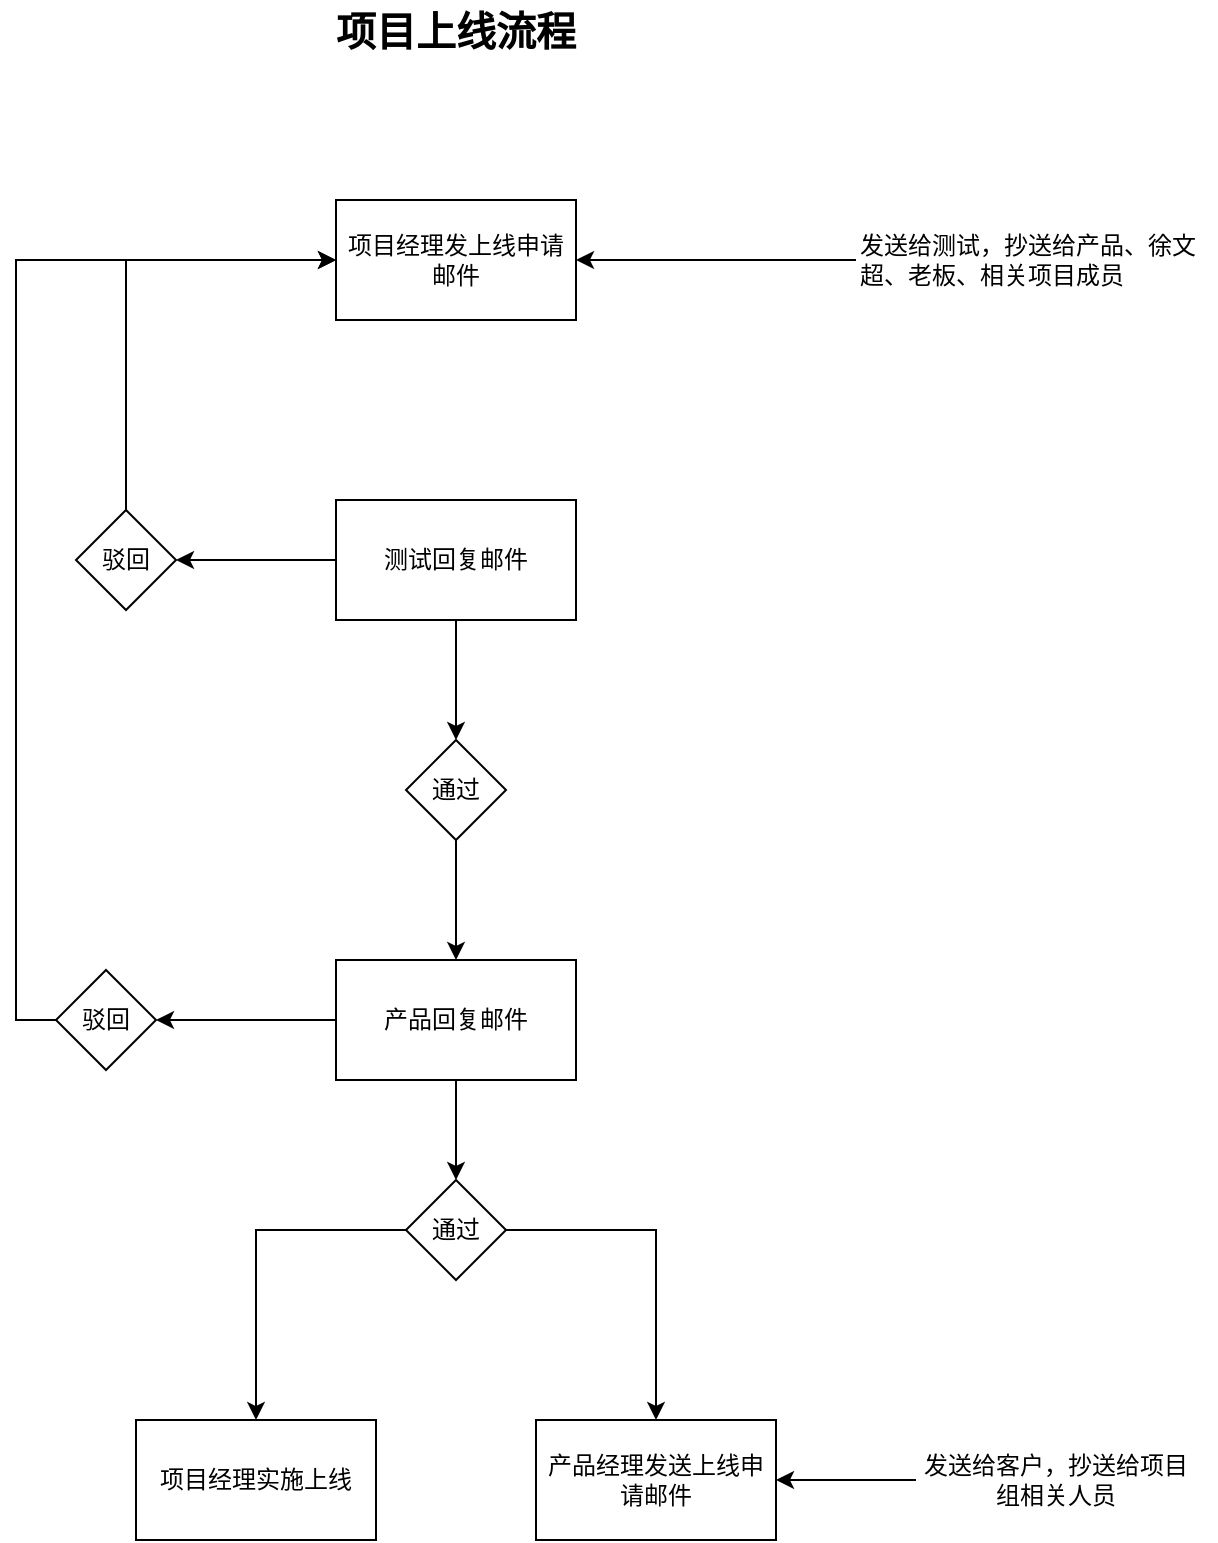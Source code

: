 <mxfile version="14.8.3" type="github">
  <diagram id="eo_N5ZzQ6U1ROaBjfXmw" name="第 1 页">
    <mxGraphModel dx="1422" dy="762" grid="1" gridSize="10" guides="1" tooltips="1" connect="1" arrows="1" fold="1" page="1" pageScale="1" pageWidth="827" pageHeight="1169" math="0" shadow="0">
      <root>
        <mxCell id="0" />
        <mxCell id="1" parent="0" />
        <mxCell id="4z9MTvA88N5O7Y9jOaXC-1" value="项目经理发上线申请邮件" style="rounded=0;whiteSpace=wrap;html=1;" vertex="1" parent="1">
          <mxGeometry x="340" y="120" width="120" height="60" as="geometry" />
        </mxCell>
        <mxCell id="4z9MTvA88N5O7Y9jOaXC-2" value="项目上线流程" style="text;html=1;strokeColor=none;fillColor=none;align=center;verticalAlign=middle;whiteSpace=wrap;rounded=0;fontStyle=1;fontSize=20;" vertex="1" parent="1">
          <mxGeometry x="320" y="20" width="160" height="30" as="geometry" />
        </mxCell>
        <mxCell id="4z9MTvA88N5O7Y9jOaXC-4" style="edgeStyle=orthogonalEdgeStyle;rounded=0;orthogonalLoop=1;jettySize=auto;html=1;fontSize=12;" edge="1" parent="1" source="4z9MTvA88N5O7Y9jOaXC-3" target="4z9MTvA88N5O7Y9jOaXC-1">
          <mxGeometry relative="1" as="geometry" />
        </mxCell>
        <mxCell id="4z9MTvA88N5O7Y9jOaXC-3" value="发送给测试，抄送给产品、徐文超、老板、相关项目成员" style="text;html=1;strokeColor=none;fillColor=none;align=left;verticalAlign=middle;whiteSpace=wrap;rounded=0;fontSize=12;" vertex="1" parent="1">
          <mxGeometry x="600" y="125" width="180" height="50" as="geometry" />
        </mxCell>
        <mxCell id="4z9MTvA88N5O7Y9jOaXC-8" style="edgeStyle=orthogonalEdgeStyle;rounded=0;orthogonalLoop=1;jettySize=auto;html=1;entryX=1;entryY=0.5;entryDx=0;entryDy=0;fontSize=12;" edge="1" parent="1" source="4z9MTvA88N5O7Y9jOaXC-5" target="4z9MTvA88N5O7Y9jOaXC-6">
          <mxGeometry relative="1" as="geometry" />
        </mxCell>
        <mxCell id="4z9MTvA88N5O7Y9jOaXC-10" style="edgeStyle=orthogonalEdgeStyle;rounded=0;orthogonalLoop=1;jettySize=auto;html=1;entryX=0.5;entryY=0;entryDx=0;entryDy=0;fontSize=12;" edge="1" parent="1" source="4z9MTvA88N5O7Y9jOaXC-5" target="4z9MTvA88N5O7Y9jOaXC-9">
          <mxGeometry relative="1" as="geometry" />
        </mxCell>
        <mxCell id="4z9MTvA88N5O7Y9jOaXC-5" value="测试回复邮件" style="rounded=0;whiteSpace=wrap;html=1;fontSize=12;align=center;" vertex="1" parent="1">
          <mxGeometry x="340" y="270" width="120" height="60" as="geometry" />
        </mxCell>
        <mxCell id="4z9MTvA88N5O7Y9jOaXC-7" style="edgeStyle=orthogonalEdgeStyle;rounded=0;orthogonalLoop=1;jettySize=auto;html=1;entryX=0;entryY=0.5;entryDx=0;entryDy=0;fontSize=12;" edge="1" parent="1" source="4z9MTvA88N5O7Y9jOaXC-6" target="4z9MTvA88N5O7Y9jOaXC-1">
          <mxGeometry relative="1" as="geometry">
            <Array as="points">
              <mxPoint x="235" y="150" />
            </Array>
          </mxGeometry>
        </mxCell>
        <mxCell id="4z9MTvA88N5O7Y9jOaXC-6" value="驳回" style="rhombus;whiteSpace=wrap;html=1;fontSize=12;align=center;" vertex="1" parent="1">
          <mxGeometry x="210" y="275" width="50" height="50" as="geometry" />
        </mxCell>
        <mxCell id="4z9MTvA88N5O7Y9jOaXC-12" style="edgeStyle=orthogonalEdgeStyle;rounded=0;orthogonalLoop=1;jettySize=auto;html=1;fontSize=12;" edge="1" parent="1" source="4z9MTvA88N5O7Y9jOaXC-9" target="4z9MTvA88N5O7Y9jOaXC-11">
          <mxGeometry relative="1" as="geometry" />
        </mxCell>
        <mxCell id="4z9MTvA88N5O7Y9jOaXC-9" value="通过" style="rhombus;whiteSpace=wrap;html=1;fontSize=12;align=center;" vertex="1" parent="1">
          <mxGeometry x="375" y="390" width="50" height="50" as="geometry" />
        </mxCell>
        <mxCell id="4z9MTvA88N5O7Y9jOaXC-15" style="edgeStyle=orthogonalEdgeStyle;rounded=0;orthogonalLoop=1;jettySize=auto;html=1;entryX=1;entryY=0.5;entryDx=0;entryDy=0;fontSize=12;" edge="1" parent="1" source="4z9MTvA88N5O7Y9jOaXC-11" target="4z9MTvA88N5O7Y9jOaXC-13">
          <mxGeometry relative="1" as="geometry" />
        </mxCell>
        <mxCell id="4z9MTvA88N5O7Y9jOaXC-17" style="edgeStyle=orthogonalEdgeStyle;rounded=0;orthogonalLoop=1;jettySize=auto;html=1;entryX=0.5;entryY=0;entryDx=0;entryDy=0;fontSize=12;" edge="1" parent="1" source="4z9MTvA88N5O7Y9jOaXC-11" target="4z9MTvA88N5O7Y9jOaXC-16">
          <mxGeometry relative="1" as="geometry" />
        </mxCell>
        <mxCell id="4z9MTvA88N5O7Y9jOaXC-11" value="产品回复邮件" style="rounded=0;whiteSpace=wrap;html=1;fontSize=12;align=center;" vertex="1" parent="1">
          <mxGeometry x="340" y="500" width="120" height="60" as="geometry" />
        </mxCell>
        <mxCell id="4z9MTvA88N5O7Y9jOaXC-14" style="edgeStyle=orthogonalEdgeStyle;rounded=0;orthogonalLoop=1;jettySize=auto;html=1;entryX=0;entryY=0.5;entryDx=0;entryDy=0;fontSize=12;" edge="1" parent="1" source="4z9MTvA88N5O7Y9jOaXC-13" target="4z9MTvA88N5O7Y9jOaXC-1">
          <mxGeometry relative="1" as="geometry">
            <Array as="points">
              <mxPoint x="180" y="530" />
              <mxPoint x="180" y="150" />
            </Array>
          </mxGeometry>
        </mxCell>
        <mxCell id="4z9MTvA88N5O7Y9jOaXC-13" value="驳回" style="rhombus;whiteSpace=wrap;html=1;fontSize=12;align=center;" vertex="1" parent="1">
          <mxGeometry x="200" y="505" width="50" height="50" as="geometry" />
        </mxCell>
        <mxCell id="4z9MTvA88N5O7Y9jOaXC-19" style="edgeStyle=orthogonalEdgeStyle;rounded=0;orthogonalLoop=1;jettySize=auto;html=1;entryX=0.5;entryY=0;entryDx=0;entryDy=0;fontSize=12;" edge="1" parent="1" source="4z9MTvA88N5O7Y9jOaXC-16" target="4z9MTvA88N5O7Y9jOaXC-18">
          <mxGeometry relative="1" as="geometry" />
        </mxCell>
        <mxCell id="4z9MTvA88N5O7Y9jOaXC-21" style="edgeStyle=orthogonalEdgeStyle;rounded=0;orthogonalLoop=1;jettySize=auto;html=1;fontSize=12;" edge="1" parent="1" source="4z9MTvA88N5O7Y9jOaXC-16" target="4z9MTvA88N5O7Y9jOaXC-20">
          <mxGeometry relative="1" as="geometry" />
        </mxCell>
        <mxCell id="4z9MTvA88N5O7Y9jOaXC-16" value="通过" style="rhombus;whiteSpace=wrap;html=1;fontSize=12;align=center;" vertex="1" parent="1">
          <mxGeometry x="375" y="610" width="50" height="50" as="geometry" />
        </mxCell>
        <mxCell id="4z9MTvA88N5O7Y9jOaXC-18" value="项目经理实施上线" style="rounded=0;whiteSpace=wrap;html=1;" vertex="1" parent="1">
          <mxGeometry x="240" y="730" width="120" height="60" as="geometry" />
        </mxCell>
        <mxCell id="4z9MTvA88N5O7Y9jOaXC-20" value="产品经理发送上线申请邮件" style="rounded=0;whiteSpace=wrap;html=1;" vertex="1" parent="1">
          <mxGeometry x="440" y="730" width="120" height="60" as="geometry" />
        </mxCell>
        <mxCell id="4z9MTvA88N5O7Y9jOaXC-23" style="edgeStyle=orthogonalEdgeStyle;rounded=0;orthogonalLoop=1;jettySize=auto;html=1;entryX=1;entryY=0.5;entryDx=0;entryDy=0;fontSize=12;" edge="1" parent="1" source="4z9MTvA88N5O7Y9jOaXC-22" target="4z9MTvA88N5O7Y9jOaXC-20">
          <mxGeometry relative="1" as="geometry" />
        </mxCell>
        <mxCell id="4z9MTvA88N5O7Y9jOaXC-22" value="发送给客户，抄送给项目组相关人员" style="text;html=1;strokeColor=none;fillColor=none;align=center;verticalAlign=middle;whiteSpace=wrap;rounded=0;fontSize=12;" vertex="1" parent="1">
          <mxGeometry x="630" y="735" width="140" height="50" as="geometry" />
        </mxCell>
      </root>
    </mxGraphModel>
  </diagram>
</mxfile>
